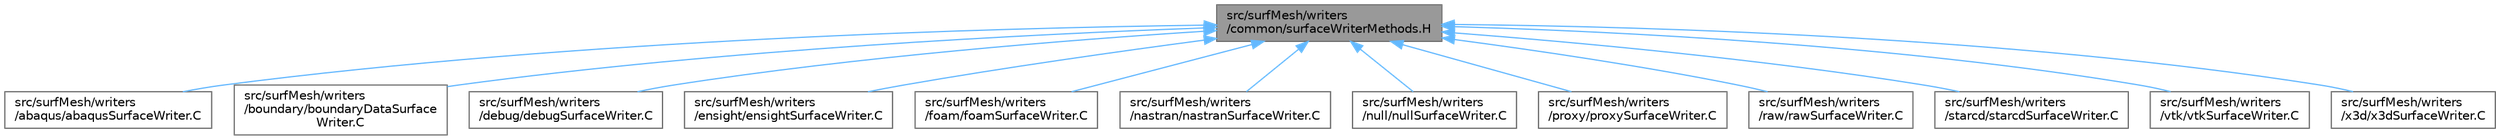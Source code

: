 digraph "src/surfMesh/writers/common/surfaceWriterMethods.H"
{
 // LATEX_PDF_SIZE
  bgcolor="transparent";
  edge [fontname=Helvetica,fontsize=10,labelfontname=Helvetica,labelfontsize=10];
  node [fontname=Helvetica,fontsize=10,shape=box,height=0.2,width=0.4];
  Node1 [id="Node000001",label="src/surfMesh/writers\l/common/surfaceWriterMethods.H",height=0.2,width=0.4,color="gray40", fillcolor="grey60", style="filled", fontcolor="black",tooltip="Convenience macros for instantiating surfaceWriter methods."];
  Node1 -> Node2 [id="edge1_Node000001_Node000002",dir="back",color="steelblue1",style="solid",tooltip=" "];
  Node2 [id="Node000002",label="src/surfMesh/writers\l/abaqus/abaqusSurfaceWriter.C",height=0.2,width=0.4,color="grey40", fillcolor="white", style="filled",URL="$abaqusSurfaceWriter_8C.html",tooltip=" "];
  Node1 -> Node3 [id="edge2_Node000001_Node000003",dir="back",color="steelblue1",style="solid",tooltip=" "];
  Node3 [id="Node000003",label="src/surfMesh/writers\l/boundary/boundaryDataSurface\lWriter.C",height=0.2,width=0.4,color="grey40", fillcolor="white", style="filled",URL="$boundaryDataSurfaceWriter_8C.html",tooltip=" "];
  Node1 -> Node4 [id="edge3_Node000001_Node000004",dir="back",color="steelblue1",style="solid",tooltip=" "];
  Node4 [id="Node000004",label="src/surfMesh/writers\l/debug/debugSurfaceWriter.C",height=0.2,width=0.4,color="grey40", fillcolor="white", style="filled",URL="$debugSurfaceWriter_8C.html",tooltip=" "];
  Node1 -> Node5 [id="edge4_Node000001_Node000005",dir="back",color="steelblue1",style="solid",tooltip=" "];
  Node5 [id="Node000005",label="src/surfMesh/writers\l/ensight/ensightSurfaceWriter.C",height=0.2,width=0.4,color="grey40", fillcolor="white", style="filled",URL="$ensightSurfaceWriter_8C.html",tooltip=" "];
  Node1 -> Node6 [id="edge5_Node000001_Node000006",dir="back",color="steelblue1",style="solid",tooltip=" "];
  Node6 [id="Node000006",label="src/surfMesh/writers\l/foam/foamSurfaceWriter.C",height=0.2,width=0.4,color="grey40", fillcolor="white", style="filled",URL="$foamSurfaceWriter_8C.html",tooltip=" "];
  Node1 -> Node7 [id="edge6_Node000001_Node000007",dir="back",color="steelblue1",style="solid",tooltip=" "];
  Node7 [id="Node000007",label="src/surfMesh/writers\l/nastran/nastranSurfaceWriter.C",height=0.2,width=0.4,color="grey40", fillcolor="white", style="filled",URL="$nastranSurfaceWriter_8C.html",tooltip=" "];
  Node1 -> Node8 [id="edge7_Node000001_Node000008",dir="back",color="steelblue1",style="solid",tooltip=" "];
  Node8 [id="Node000008",label="src/surfMesh/writers\l/null/nullSurfaceWriter.C",height=0.2,width=0.4,color="grey40", fillcolor="white", style="filled",URL="$nullSurfaceWriter_8C.html",tooltip=" "];
  Node1 -> Node9 [id="edge8_Node000001_Node000009",dir="back",color="steelblue1",style="solid",tooltip=" "];
  Node9 [id="Node000009",label="src/surfMesh/writers\l/proxy/proxySurfaceWriter.C",height=0.2,width=0.4,color="grey40", fillcolor="white", style="filled",URL="$proxySurfaceWriter_8C.html",tooltip=" "];
  Node1 -> Node10 [id="edge9_Node000001_Node000010",dir="back",color="steelblue1",style="solid",tooltip=" "];
  Node10 [id="Node000010",label="src/surfMesh/writers\l/raw/rawSurfaceWriter.C",height=0.2,width=0.4,color="grey40", fillcolor="white", style="filled",URL="$rawSurfaceWriter_8C.html",tooltip=" "];
  Node1 -> Node11 [id="edge10_Node000001_Node000011",dir="back",color="steelblue1",style="solid",tooltip=" "];
  Node11 [id="Node000011",label="src/surfMesh/writers\l/starcd/starcdSurfaceWriter.C",height=0.2,width=0.4,color="grey40", fillcolor="white", style="filled",URL="$starcdSurfaceWriter_8C.html",tooltip=" "];
  Node1 -> Node12 [id="edge11_Node000001_Node000012",dir="back",color="steelblue1",style="solid",tooltip=" "];
  Node12 [id="Node000012",label="src/surfMesh/writers\l/vtk/vtkSurfaceWriter.C",height=0.2,width=0.4,color="grey40", fillcolor="white", style="filled",URL="$vtkSurfaceWriter_8C.html",tooltip=" "];
  Node1 -> Node13 [id="edge12_Node000001_Node000013",dir="back",color="steelblue1",style="solid",tooltip=" "];
  Node13 [id="Node000013",label="src/surfMesh/writers\l/x3d/x3dSurfaceWriter.C",height=0.2,width=0.4,color="grey40", fillcolor="white", style="filled",URL="$x3dSurfaceWriter_8C.html",tooltip=" "];
}
